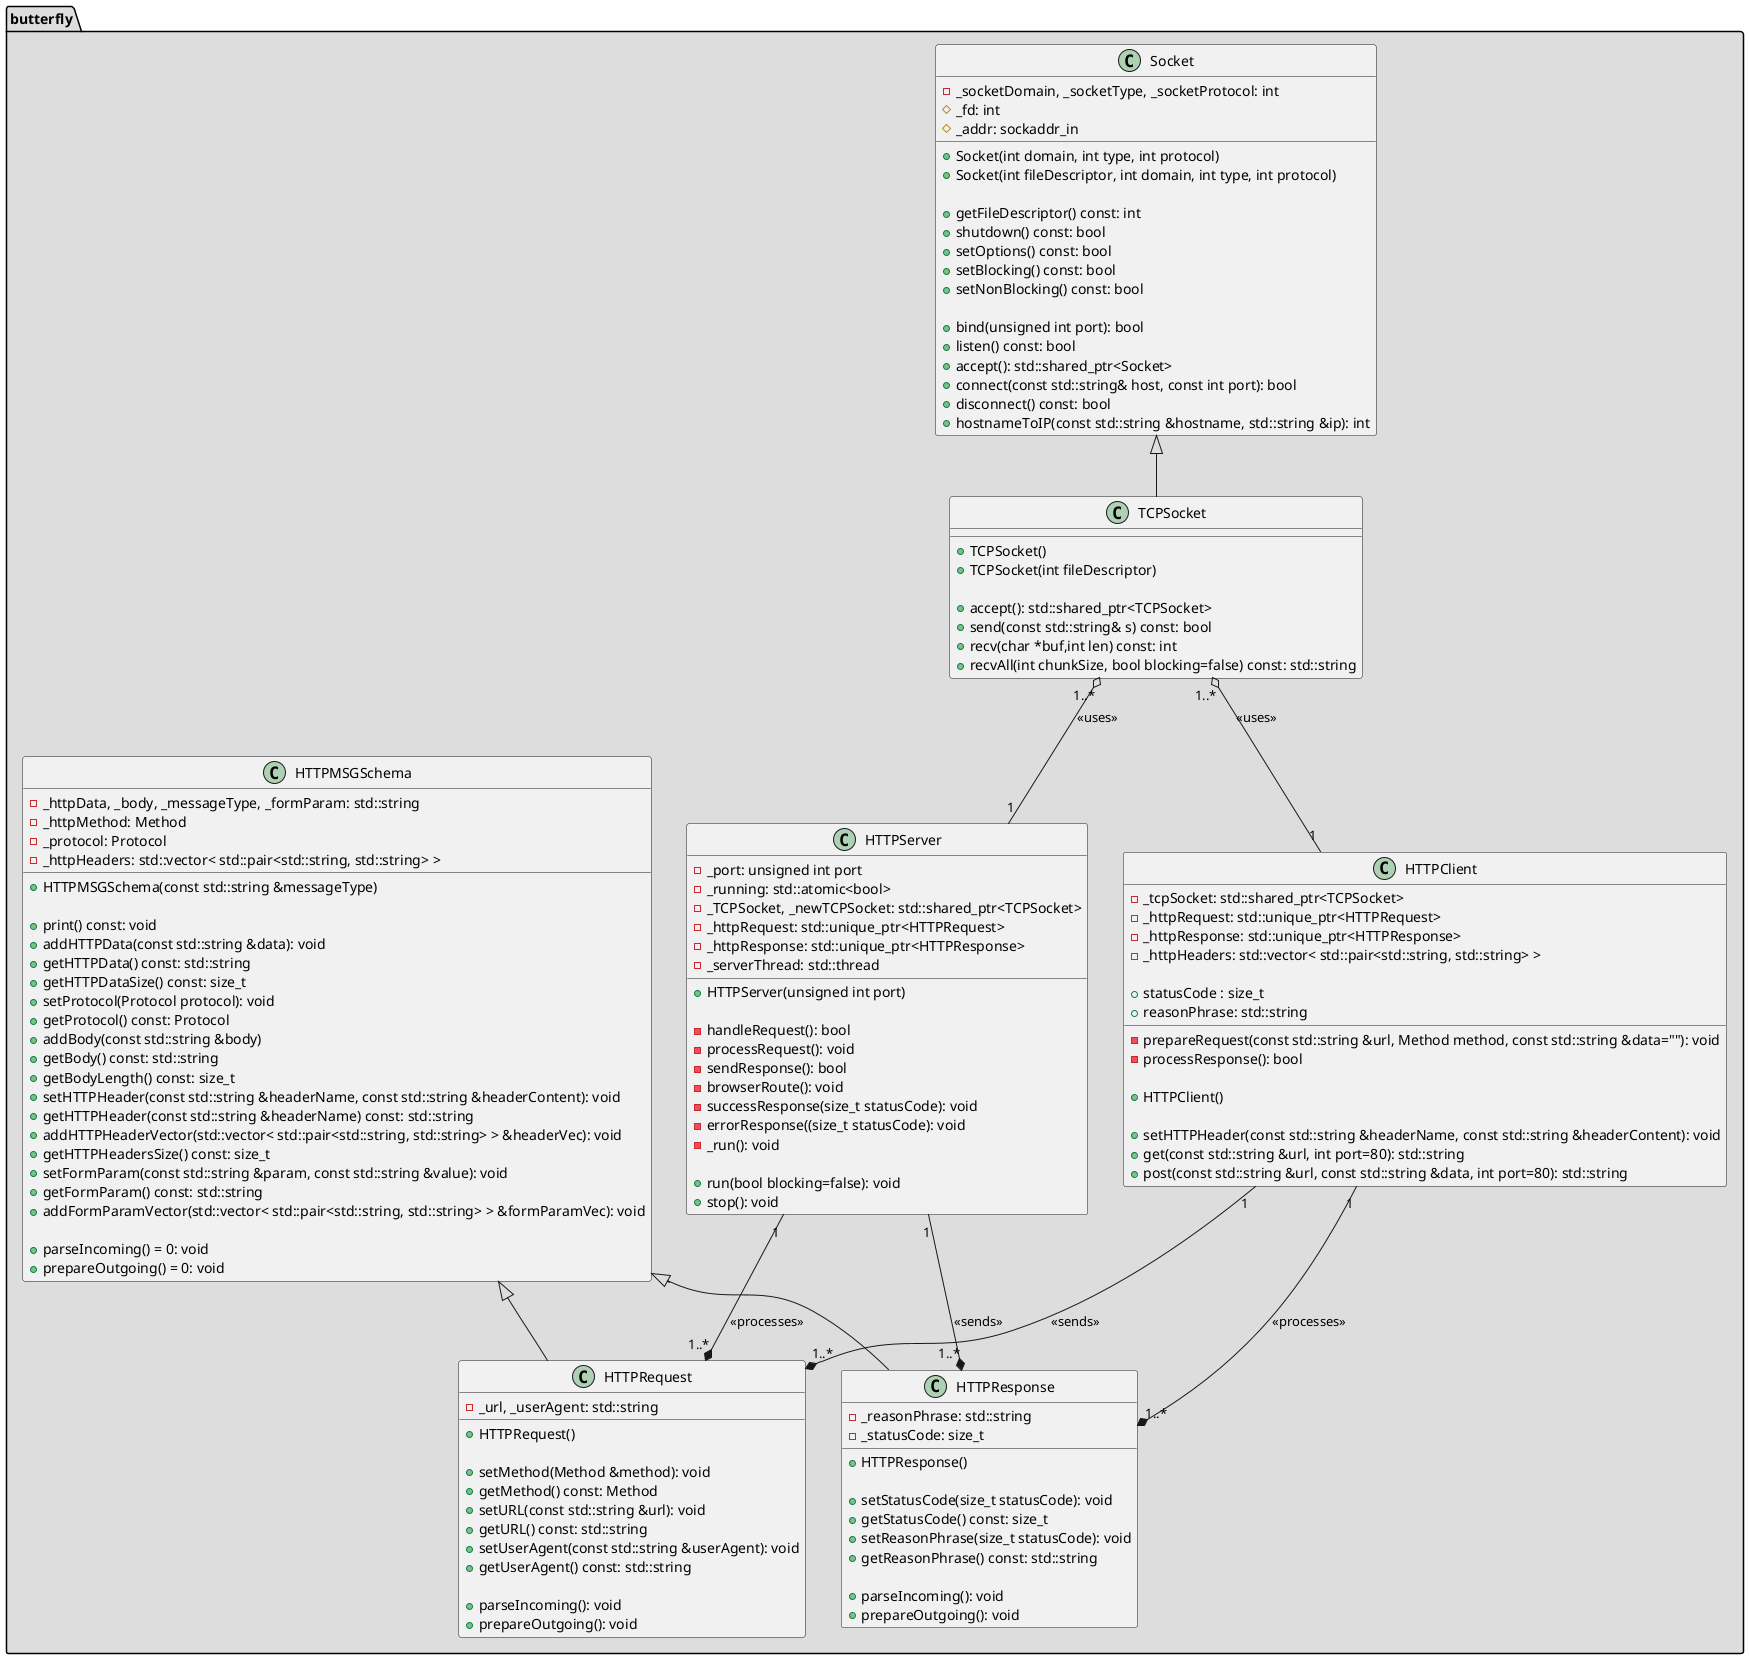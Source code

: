 @startuml

package butterfly #DDDDDD
{

class Socket
{
    - _socketDomain, _socketType, _socketProtocol: int
    # _fd: int
    # _addr: sockaddr_in

    + Socket(int domain, int type, int protocol)
    + Socket(int fileDescriptor, int domain, int type, int protocol)

    + getFileDescriptor() const: int
    + shutdown() const: bool
    + setOptions() const: bool
    + setBlocking() const: bool
    + setNonBlocking() const: bool

    + bind(unsigned int port): bool
    + listen() const: bool
    + accept(): std::shared_ptr<Socket>
    + connect(const std::string& host, const int port): bool
    + disconnect() const: bool
    + hostnameToIP(const std::string &hostname, std::string &ip): int
}

class TCPSocket
{

    + TCPSocket()
    + TCPSocket(int fileDescriptor)

    + accept(): std::shared_ptr<TCPSocket>
    + send(const std::string& s) const: bool
    + recv(char *buf,int len) const: int
    + recvAll(int chunkSize, bool blocking=false) const: std::string
}


class HTTPServer
{
    - _port: unsigned int port
    - _running: std::atomic<bool>
    - _TCPSocket, _newTCPSocket: std::shared_ptr<TCPSocket>
    - _httpRequest: std::unique_ptr<HTTPRequest>
    - _httpResponse: std::unique_ptr<HTTPResponse>
    - _serverThread: std::thread

    + HTTPServer(unsigned int port)

    - handleRequest(): bool
    - processRequest(): void
    - sendResponse(): bool
    - browserRoute(): void
    - successResponse(size_t statusCode): void
    - errorResponse((size_t statusCode): void
    - _run(): void

    + run(bool blocking=false): void
    + stop(): void
}

class HTTPClient
{
    - _tcpSocket: std::shared_ptr<TCPSocket>
    - _httpRequest: std::unique_ptr<HTTPRequest>
    - _httpResponse: std::unique_ptr<HTTPResponse>
    - _httpHeaders: std::vector< std::pair<std::string, std::string> >

    + statusCode : size_t
    + reasonPhrase: std::string

    - prepareRequest(const std::string &url, Method method, const std::string &data=""): void
    - processResponse(): bool

    + HTTPClient()

    + setHTTPHeader(const std::string &headerName, const std::string &headerContent): void
    + get(const std::string &url, int port=80): std::string
    + post(const std::string &url, const std::string &data, int port=80): std::string
}

class HTTPMSGSchema
{
    - _httpData, _body, _messageType, _formParam: std::string
    - _httpMethod: Method
    - _protocol: Protocol
    - _httpHeaders: std::vector< std::pair<std::string, std::string> >

    + HTTPMSGSchema(const std::string &messageType)

    + print() const: void
    + addHTTPData(const std::string &data): void
    + getHTTPData() const: std::string
    + getHTTPDataSize() const: size_t
    + setProtocol(Protocol protocol): void
    + getProtocol() const: Protocol
    + addBody(const std::string &body)
    + getBody() const: std::string
    + getBodyLength() const: size_t
    + setHTTPHeader(const std::string &headerName, const std::string &headerContent): void
    + getHTTPHeader(const std::string &headerName) const: std::string
    + addHTTPHeaderVector(std::vector< std::pair<std::string, std::string> > &headerVec): void
    + getHTTPHeadersSize() const: size_t
    + setFormParam(const std::string &param, const std::string &value): void
    + getFormParam() const: std::string
    + addFormParamVector(std::vector< std::pair<std::string, std::string> > &formParamVec): void

    + parseIncoming() = 0: void
    + prepareOutgoing() = 0: void
}

class HTTPRequest
{
    - _url, _userAgent: std::string

    + HTTPRequest()

    + setMethod(Method &method): void
    + getMethod() const: Method
    + setURL(const std::string &url): void
    + getURL() const: std::string
    + setUserAgent(const std::string &userAgent): void
    + getUserAgent() const: std::string

    + parseIncoming(): void
    + prepareOutgoing(): void
}

class HTTPResponse
{
    - _reasonPhrase: std::string
    - _statusCode: size_t

    + HTTPResponse()

    + setStatusCode(size_t statusCode): void
    + getStatusCode() const: size_t
    + setReasonPhrase(size_t statusCode): void
    + getReasonPhrase() const: std::string

    + parseIncoming(): void
    + prepareOutgoing(): void
}

together {
    class HTTPServer
    class HTTPClient
}

Socket            <|-- TCPSocket
TCPSocket "1..*"  o--  "1" HTTPServer : <<uses>>
TCPSocket "1..*"  o--  "1" HTTPClient : <<uses>>

HTTPServer "1"    --* "1..*" HTTPRequest: <<processes>>
HTTPServer "1"    --* "1..*" HTTPResponse: <<sends>>

HTTPClient "1"    --* "1..*" HTTPRequest: <<sends>>
HTTPClient "1"    --* "1..*" HTTPResponse: <<processes>>

HTTPMSGSchema <|-- HTTPRequest
HTTPMSGSchema <|-- HTTPResponse

}
@enduml